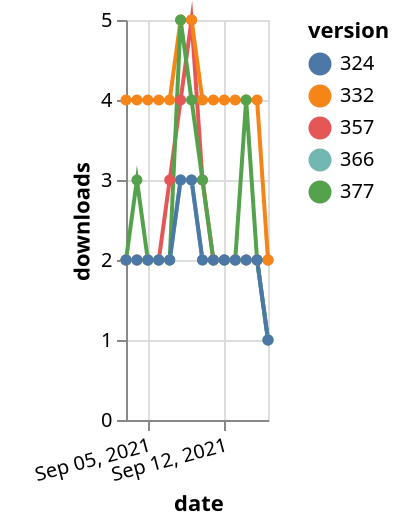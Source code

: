 {"$schema": "https://vega.github.io/schema/vega-lite/v5.json", "description": "A simple bar chart with embedded data.", "data": {"values": [{"date": "2021-09-03", "total": 2344, "delta": 2, "version": "366"}, {"date": "2021-09-04", "total": 2346, "delta": 2, "version": "366"}, {"date": "2021-09-05", "total": 2348, "delta": 2, "version": "366"}, {"date": "2021-09-06", "total": 2350, "delta": 2, "version": "366"}, {"date": "2021-09-07", "total": 2352, "delta": 2, "version": "366"}, {"date": "2021-09-08", "total": 2355, "delta": 3, "version": "366"}, {"date": "2021-09-09", "total": 2358, "delta": 3, "version": "366"}, {"date": "2021-09-10", "total": 2360, "delta": 2, "version": "366"}, {"date": "2021-09-11", "total": 2362, "delta": 2, "version": "366"}, {"date": "2021-09-12", "total": 2364, "delta": 2, "version": "366"}, {"date": "2021-09-13", "total": 2366, "delta": 2, "version": "366"}, {"date": "2021-09-14", "total": 2368, "delta": 2, "version": "366"}, {"date": "2021-09-15", "total": 2370, "delta": 2, "version": "366"}, {"date": "2021-09-16", "total": 2371, "delta": 1, "version": "366"}, {"date": "2021-09-03", "total": 2962, "delta": 2, "version": "357"}, {"date": "2021-09-04", "total": 2964, "delta": 2, "version": "357"}, {"date": "2021-09-05", "total": 2966, "delta": 2, "version": "357"}, {"date": "2021-09-06", "total": 2968, "delta": 2, "version": "357"}, {"date": "2021-09-07", "total": 2971, "delta": 3, "version": "357"}, {"date": "2021-09-08", "total": 2975, "delta": 4, "version": "357"}, {"date": "2021-09-09", "total": 2980, "delta": 5, "version": "357"}, {"date": "2021-09-10", "total": 2983, "delta": 3, "version": "357"}, {"date": "2021-09-11", "total": 2985, "delta": 2, "version": "357"}, {"date": "2021-09-12", "total": 2987, "delta": 2, "version": "357"}, {"date": "2021-09-13", "total": 2989, "delta": 2, "version": "357"}, {"date": "2021-09-14", "total": 2991, "delta": 2, "version": "357"}, {"date": "2021-09-15", "total": 2993, "delta": 2, "version": "357"}, {"date": "2021-09-16", "total": 2995, "delta": 2, "version": "357"}, {"date": "2021-09-03", "total": 5091, "delta": 4, "version": "332"}, {"date": "2021-09-04", "total": 5095, "delta": 4, "version": "332"}, {"date": "2021-09-05", "total": 5099, "delta": 4, "version": "332"}, {"date": "2021-09-06", "total": 5103, "delta": 4, "version": "332"}, {"date": "2021-09-07", "total": 5107, "delta": 4, "version": "332"}, {"date": "2021-09-08", "total": 5112, "delta": 5, "version": "332"}, {"date": "2021-09-09", "total": 5117, "delta": 5, "version": "332"}, {"date": "2021-09-10", "total": 5121, "delta": 4, "version": "332"}, {"date": "2021-09-11", "total": 5125, "delta": 4, "version": "332"}, {"date": "2021-09-12", "total": 5129, "delta": 4, "version": "332"}, {"date": "2021-09-13", "total": 5133, "delta": 4, "version": "332"}, {"date": "2021-09-14", "total": 5137, "delta": 4, "version": "332"}, {"date": "2021-09-15", "total": 5141, "delta": 4, "version": "332"}, {"date": "2021-09-16", "total": 5143, "delta": 2, "version": "332"}, {"date": "2021-09-03", "total": 2163, "delta": 2, "version": "377"}, {"date": "2021-09-04", "total": 2166, "delta": 3, "version": "377"}, {"date": "2021-09-05", "total": 2168, "delta": 2, "version": "377"}, {"date": "2021-09-06", "total": 2170, "delta": 2, "version": "377"}, {"date": "2021-09-07", "total": 2172, "delta": 2, "version": "377"}, {"date": "2021-09-08", "total": 2177, "delta": 5, "version": "377"}, {"date": "2021-09-09", "total": 2181, "delta": 4, "version": "377"}, {"date": "2021-09-10", "total": 2184, "delta": 3, "version": "377"}, {"date": "2021-09-11", "total": 2186, "delta": 2, "version": "377"}, {"date": "2021-09-12", "total": 2188, "delta": 2, "version": "377"}, {"date": "2021-09-13", "total": 2190, "delta": 2, "version": "377"}, {"date": "2021-09-14", "total": 2194, "delta": 4, "version": "377"}, {"date": "2021-09-15", "total": 2196, "delta": 2, "version": "377"}, {"date": "2021-09-16", "total": 2197, "delta": 1, "version": "377"}, {"date": "2021-09-03", "total": 2685, "delta": 2, "version": "324"}, {"date": "2021-09-04", "total": 2687, "delta": 2, "version": "324"}, {"date": "2021-09-05", "total": 2689, "delta": 2, "version": "324"}, {"date": "2021-09-06", "total": 2691, "delta": 2, "version": "324"}, {"date": "2021-09-07", "total": 2693, "delta": 2, "version": "324"}, {"date": "2021-09-08", "total": 2696, "delta": 3, "version": "324"}, {"date": "2021-09-09", "total": 2699, "delta": 3, "version": "324"}, {"date": "2021-09-10", "total": 2701, "delta": 2, "version": "324"}, {"date": "2021-09-11", "total": 2703, "delta": 2, "version": "324"}, {"date": "2021-09-12", "total": 2705, "delta": 2, "version": "324"}, {"date": "2021-09-13", "total": 2707, "delta": 2, "version": "324"}, {"date": "2021-09-14", "total": 2709, "delta": 2, "version": "324"}, {"date": "2021-09-15", "total": 2711, "delta": 2, "version": "324"}, {"date": "2021-09-16", "total": 2712, "delta": 1, "version": "324"}]}, "width": "container", "mark": {"type": "line", "point": {"filled": true}}, "encoding": {"x": {"field": "date", "type": "temporal", "timeUnit": "yearmonthdate", "title": "date", "axis": {"labelAngle": -15}}, "y": {"field": "delta", "type": "quantitative", "title": "downloads"}, "color": {"field": "version", "type": "nominal"}, "tooltip": {"field": "delta"}}}